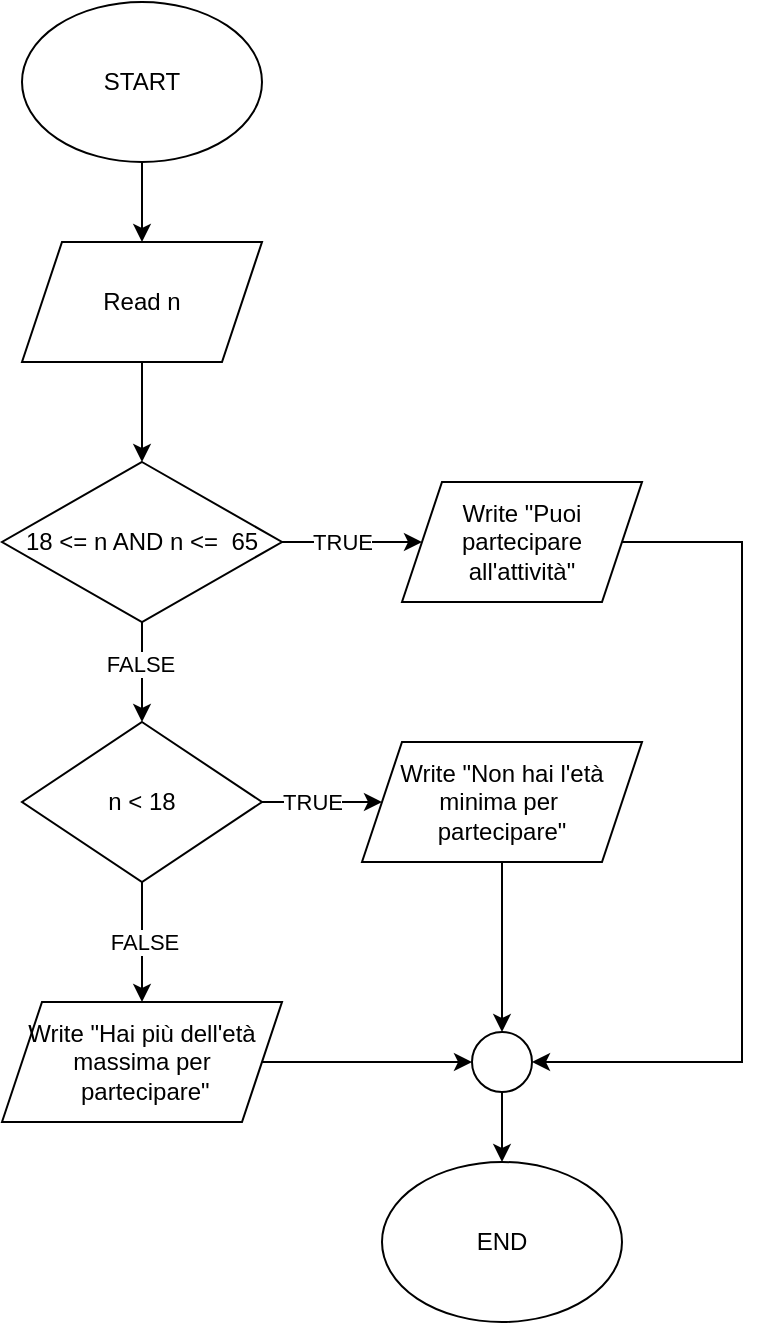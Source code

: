 <mxfile version="26.0.9">
  <diagram name="Pagina-1" id="kDIOnX2td2_qPqda3Iko">
    <mxGraphModel dx="1044" dy="615" grid="1" gridSize="10" guides="1" tooltips="1" connect="1" arrows="1" fold="1" page="1" pageScale="1" pageWidth="827" pageHeight="1169" math="0" shadow="0">
      <root>
        <mxCell id="0" />
        <mxCell id="1" parent="0" />
        <mxCell id="tEa-uOkRJ3EFUQwh1Mot-4" style="edgeStyle=orthogonalEdgeStyle;rounded=0;orthogonalLoop=1;jettySize=auto;html=1;entryX=0.5;entryY=0;entryDx=0;entryDy=0;" parent="1" source="tEa-uOkRJ3EFUQwh1Mot-1" target="tEa-uOkRJ3EFUQwh1Mot-3" edge="1">
          <mxGeometry relative="1" as="geometry" />
        </mxCell>
        <mxCell id="tEa-uOkRJ3EFUQwh1Mot-1" value="START" style="ellipse;whiteSpace=wrap;html=1;" parent="1" vertex="1">
          <mxGeometry x="360" y="40" width="120" height="80" as="geometry" />
        </mxCell>
        <mxCell id="tEa-uOkRJ3EFUQwh1Mot-6" style="edgeStyle=orthogonalEdgeStyle;rounded=0;orthogonalLoop=1;jettySize=auto;html=1;" parent="1" source="tEa-uOkRJ3EFUQwh1Mot-2" edge="1">
          <mxGeometry relative="1" as="geometry">
            <mxPoint x="420" y="400" as="targetPoint" />
          </mxGeometry>
        </mxCell>
        <mxCell id="tEa-uOkRJ3EFUQwh1Mot-8" value="FALSE" style="edgeLabel;html=1;align=center;verticalAlign=middle;resizable=0;points=[];" parent="tEa-uOkRJ3EFUQwh1Mot-6" vertex="1" connectable="0">
          <mxGeometry x="-0.168" y="-1" relative="1" as="geometry">
            <mxPoint as="offset" />
          </mxGeometry>
        </mxCell>
        <mxCell id="tEa-uOkRJ3EFUQwh1Mot-13" style="edgeStyle=orthogonalEdgeStyle;rounded=0;orthogonalLoop=1;jettySize=auto;html=1;entryX=0;entryY=0.5;entryDx=0;entryDy=0;" parent="1" source="tEa-uOkRJ3EFUQwh1Mot-2" target="tEa-uOkRJ3EFUQwh1Mot-12" edge="1">
          <mxGeometry relative="1" as="geometry" />
        </mxCell>
        <mxCell id="tEa-uOkRJ3EFUQwh1Mot-14" value="TRUE" style="edgeLabel;html=1;align=center;verticalAlign=middle;resizable=0;points=[];" parent="tEa-uOkRJ3EFUQwh1Mot-13" vertex="1" connectable="0">
          <mxGeometry x="-0.267" y="-1" relative="1" as="geometry">
            <mxPoint x="4" y="-1" as="offset" />
          </mxGeometry>
        </mxCell>
        <mxCell id="tEa-uOkRJ3EFUQwh1Mot-2" value="18 &amp;lt;= n AND n &amp;lt;=&amp;nbsp; 65" style="rhombus;whiteSpace=wrap;html=1;" parent="1" vertex="1">
          <mxGeometry x="350" y="270" width="140" height="80" as="geometry" />
        </mxCell>
        <mxCell id="tEa-uOkRJ3EFUQwh1Mot-5" style="edgeStyle=orthogonalEdgeStyle;rounded=0;orthogonalLoop=1;jettySize=auto;html=1;entryX=0.5;entryY=0;entryDx=0;entryDy=0;" parent="1" source="tEa-uOkRJ3EFUQwh1Mot-3" target="tEa-uOkRJ3EFUQwh1Mot-2" edge="1">
          <mxGeometry relative="1" as="geometry" />
        </mxCell>
        <mxCell id="tEa-uOkRJ3EFUQwh1Mot-3" value="Read n" style="shape=parallelogram;perimeter=parallelogramPerimeter;whiteSpace=wrap;html=1;fixedSize=1;" parent="1" vertex="1">
          <mxGeometry x="360" y="160" width="120" height="60" as="geometry" />
        </mxCell>
        <mxCell id="tEa-uOkRJ3EFUQwh1Mot-10" style="edgeStyle=orthogonalEdgeStyle;rounded=0;orthogonalLoop=1;jettySize=auto;html=1;" parent="1" source="tEa-uOkRJ3EFUQwh1Mot-9" edge="1">
          <mxGeometry relative="1" as="geometry">
            <mxPoint x="420" y="540" as="targetPoint" />
          </mxGeometry>
        </mxCell>
        <mxCell id="tEa-uOkRJ3EFUQwh1Mot-11" value="FALSE" style="edgeLabel;html=1;align=center;verticalAlign=middle;resizable=0;points=[];" parent="tEa-uOkRJ3EFUQwh1Mot-10" vertex="1" connectable="0">
          <mxGeometry x="0.074" y="1" relative="1" as="geometry">
            <mxPoint x="-1" y="-2" as="offset" />
          </mxGeometry>
        </mxCell>
        <mxCell id="tEa-uOkRJ3EFUQwh1Mot-16" style="edgeStyle=orthogonalEdgeStyle;rounded=0;orthogonalLoop=1;jettySize=auto;html=1;entryX=0;entryY=0.5;entryDx=0;entryDy=0;" parent="1" source="tEa-uOkRJ3EFUQwh1Mot-9" target="tEa-uOkRJ3EFUQwh1Mot-15" edge="1">
          <mxGeometry relative="1" as="geometry" />
        </mxCell>
        <mxCell id="tEa-uOkRJ3EFUQwh1Mot-17" value="TRUE" style="edgeLabel;html=1;align=center;verticalAlign=middle;resizable=0;points=[];" parent="tEa-uOkRJ3EFUQwh1Mot-16" vertex="1" connectable="0">
          <mxGeometry x="-0.167" y="5" relative="1" as="geometry">
            <mxPoint y="5" as="offset" />
          </mxGeometry>
        </mxCell>
        <mxCell id="tEa-uOkRJ3EFUQwh1Mot-9" value="n &amp;lt; 18" style="rhombus;whiteSpace=wrap;html=1;" parent="1" vertex="1">
          <mxGeometry x="360" y="400" width="120" height="80" as="geometry" />
        </mxCell>
        <mxCell id="tEa-uOkRJ3EFUQwh1Mot-22" style="edgeStyle=orthogonalEdgeStyle;rounded=0;orthogonalLoop=1;jettySize=auto;html=1;entryX=1;entryY=0.5;entryDx=0;entryDy=0;" parent="1" source="tEa-uOkRJ3EFUQwh1Mot-12" target="SzRVvsO_bZdUb0I98kgM-1" edge="1">
          <mxGeometry relative="1" as="geometry">
            <mxPoint x="660" y="570" as="targetPoint" />
            <Array as="points">
              <mxPoint x="720" y="310" />
              <mxPoint x="720" y="570" />
            </Array>
          </mxGeometry>
        </mxCell>
        <mxCell id="tEa-uOkRJ3EFUQwh1Mot-12" value="Write &quot;Puoi partecipare&lt;div&gt;all&#39;attività&quot;&lt;/div&gt;" style="shape=parallelogram;perimeter=parallelogramPerimeter;whiteSpace=wrap;html=1;fixedSize=1;" parent="1" vertex="1">
          <mxGeometry x="550" y="280" width="120" height="60" as="geometry" />
        </mxCell>
        <mxCell id="tEa-uOkRJ3EFUQwh1Mot-21" style="edgeStyle=orthogonalEdgeStyle;rounded=0;orthogonalLoop=1;jettySize=auto;html=1;entryX=0.5;entryY=0;entryDx=0;entryDy=0;" parent="1" source="tEa-uOkRJ3EFUQwh1Mot-15" target="SzRVvsO_bZdUb0I98kgM-1" edge="1">
          <mxGeometry relative="1" as="geometry">
            <mxPoint x="600" y="530" as="targetPoint" />
          </mxGeometry>
        </mxCell>
        <mxCell id="tEa-uOkRJ3EFUQwh1Mot-15" value="Write &quot;Non hai l&#39;età minima per&amp;nbsp;&lt;div&gt;partecipare&quot;&lt;/div&gt;" style="shape=parallelogram;perimeter=parallelogramPerimeter;whiteSpace=wrap;html=1;fixedSize=1;" parent="1" vertex="1">
          <mxGeometry x="530" y="410" width="140" height="60" as="geometry" />
        </mxCell>
        <mxCell id="tEa-uOkRJ3EFUQwh1Mot-20" style="edgeStyle=orthogonalEdgeStyle;rounded=0;orthogonalLoop=1;jettySize=auto;html=1;entryX=0;entryY=0.5;entryDx=0;entryDy=0;" parent="1" source="tEa-uOkRJ3EFUQwh1Mot-18" target="SzRVvsO_bZdUb0I98kgM-1" edge="1">
          <mxGeometry relative="1" as="geometry">
            <mxPoint x="540" y="570" as="targetPoint" />
          </mxGeometry>
        </mxCell>
        <mxCell id="tEa-uOkRJ3EFUQwh1Mot-18" value="Write &quot;Hai più dell&#39;età massima per&lt;div&gt;&amp;nbsp;partecipare&lt;span style=&quot;background-color: transparent; color: light-dark(rgb(0, 0, 0), rgb(255, 255, 255));&quot;&gt;&quot;&lt;/span&gt;&lt;/div&gt;" style="shape=parallelogram;perimeter=parallelogramPerimeter;whiteSpace=wrap;html=1;fixedSize=1;" parent="1" vertex="1">
          <mxGeometry x="350" y="540" width="140" height="60" as="geometry" />
        </mxCell>
        <mxCell id="SzRVvsO_bZdUb0I98kgM-3" style="edgeStyle=orthogonalEdgeStyle;rounded=0;orthogonalLoop=1;jettySize=auto;html=1;" edge="1" parent="1" source="SzRVvsO_bZdUb0I98kgM-1" target="SzRVvsO_bZdUb0I98kgM-2">
          <mxGeometry relative="1" as="geometry" />
        </mxCell>
        <mxCell id="SzRVvsO_bZdUb0I98kgM-1" value="" style="ellipse;whiteSpace=wrap;html=1;aspect=fixed;" vertex="1" parent="1">
          <mxGeometry x="585" y="555" width="30" height="30" as="geometry" />
        </mxCell>
        <mxCell id="SzRVvsO_bZdUb0I98kgM-2" value="END" style="ellipse;whiteSpace=wrap;html=1;" vertex="1" parent="1">
          <mxGeometry x="540" y="620" width="120" height="80" as="geometry" />
        </mxCell>
      </root>
    </mxGraphModel>
  </diagram>
</mxfile>
